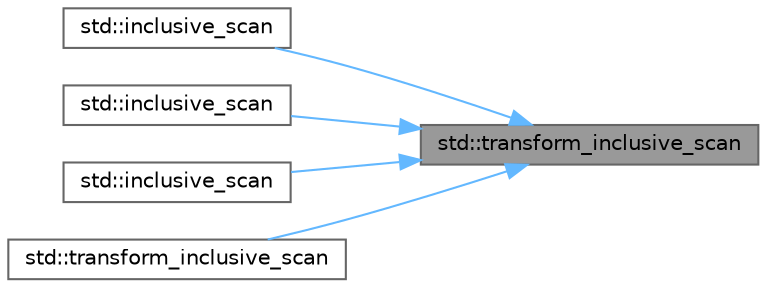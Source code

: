 digraph "std::transform_inclusive_scan"
{
 // LATEX_PDF_SIZE
  bgcolor="transparent";
  edge [fontname=Helvetica,fontsize=10,labelfontname=Helvetica,labelfontsize=10];
  node [fontname=Helvetica,fontsize=10,shape=box,height=0.2,width=0.4];
  rankdir="RL";
  Node1 [id="Node000001",label="std::transform_inclusive_scan",height=0.2,width=0.4,color="gray40", fillcolor="grey60", style="filled", fontcolor="black",tooltip=" "];
  Node1 -> Node2 [id="edge9_Node000001_Node000002",dir="back",color="steelblue1",style="solid",tooltip=" "];
  Node2 [id="Node000002",label="std::inclusive_scan",height=0.2,width=0.4,color="grey40", fillcolor="white", style="filled",URL="$namespacestd.html#aa444107e571b4df65fd6162079d2cbc3",tooltip=" "];
  Node1 -> Node3 [id="edge10_Node000001_Node000003",dir="back",color="steelblue1",style="solid",tooltip=" "];
  Node3 [id="Node000003",label="std::inclusive_scan",height=0.2,width=0.4,color="grey40", fillcolor="white", style="filled",URL="$namespacestd.html#aea2c2e5d71a04e8fb59cd8c3e655da4a",tooltip=" "];
  Node1 -> Node4 [id="edge11_Node000001_Node000004",dir="back",color="steelblue1",style="solid",tooltip=" "];
  Node4 [id="Node000004",label="std::inclusive_scan",height=0.2,width=0.4,color="grey40", fillcolor="white", style="filled",URL="$namespacestd.html#a4a699ae1c2b38239135a9f33ee20e569",tooltip=" "];
  Node1 -> Node5 [id="edge12_Node000001_Node000005",dir="back",color="steelblue1",style="solid",tooltip=" "];
  Node5 [id="Node000005",label="std::transform_inclusive_scan",height=0.2,width=0.4,color="grey40", fillcolor="white", style="filled",URL="$namespacestd.html#ae847e73d2cfc1bf212e9360cd58afe9c",tooltip=" "];
}
